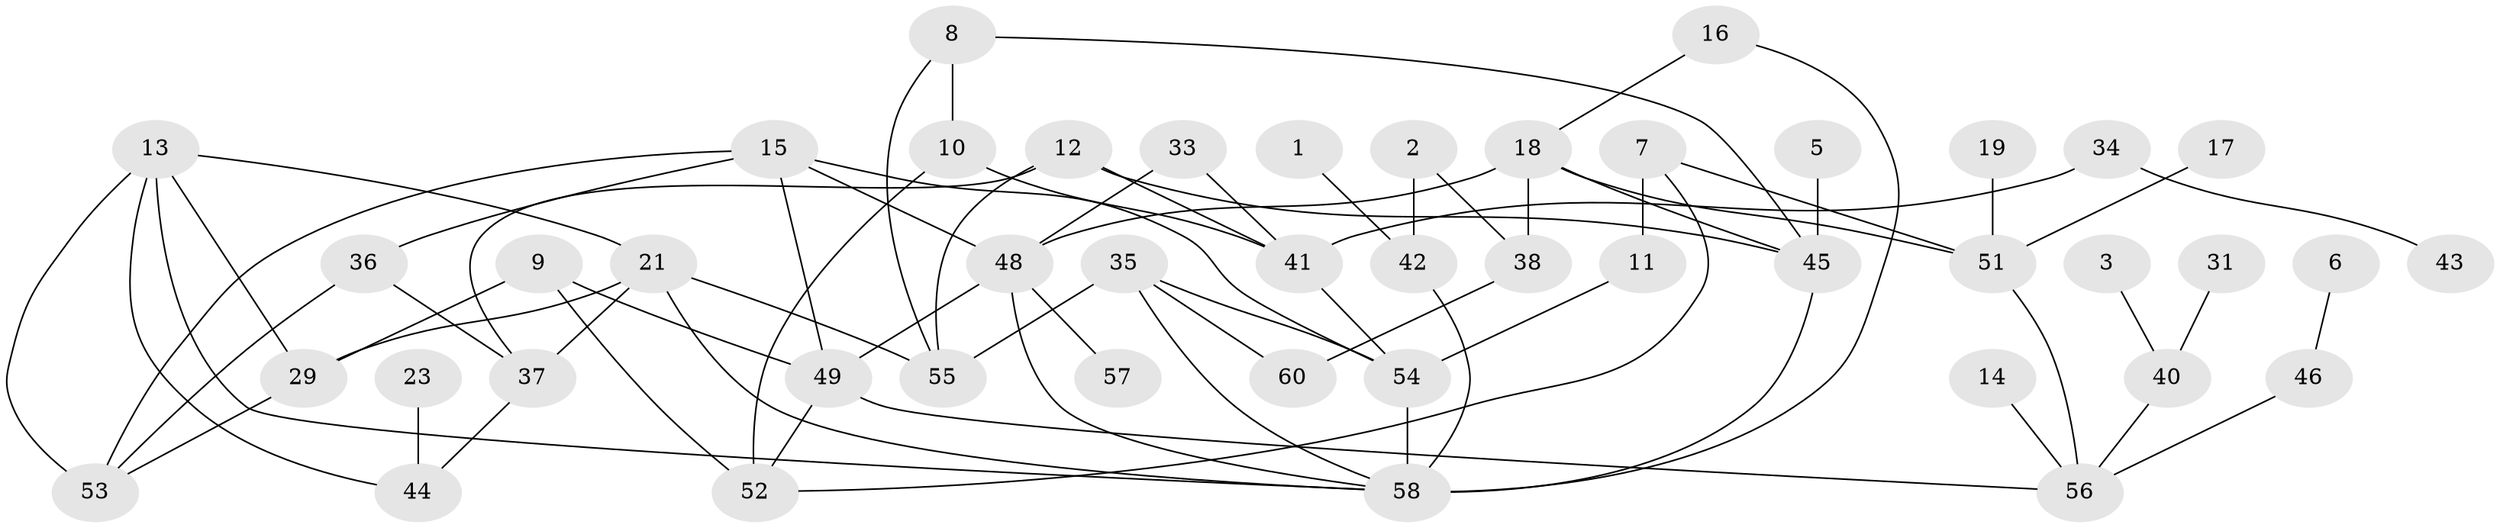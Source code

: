 // original degree distribution, {2: 0.2689075630252101, 5: 0.058823529411764705, 1: 0.226890756302521, 0: 0.08403361344537816, 4: 0.09243697478991597, 3: 0.2689075630252101}
// Generated by graph-tools (version 1.1) at 2025/49/03/09/25 03:49:09]
// undirected, 46 vertices, 72 edges
graph export_dot {
graph [start="1"]
  node [color=gray90,style=filled];
  1;
  2;
  3;
  5;
  6;
  7;
  8;
  9;
  10;
  11;
  12;
  13;
  14;
  15;
  16;
  17;
  18;
  19;
  21;
  23;
  29;
  31;
  33;
  34;
  35;
  36;
  37;
  38;
  40;
  41;
  42;
  43;
  44;
  45;
  46;
  48;
  49;
  51;
  52;
  53;
  54;
  55;
  56;
  57;
  58;
  60;
  1 -- 42 [weight=1.0];
  2 -- 38 [weight=1.0];
  2 -- 42 [weight=1.0];
  3 -- 40 [weight=1.0];
  5 -- 45 [weight=1.0];
  6 -- 46 [weight=1.0];
  7 -- 11 [weight=1.0];
  7 -- 51 [weight=1.0];
  7 -- 52 [weight=1.0];
  8 -- 10 [weight=1.0];
  8 -- 45 [weight=1.0];
  8 -- 55 [weight=1.0];
  9 -- 29 [weight=1.0];
  9 -- 49 [weight=1.0];
  9 -- 52 [weight=1.0];
  10 -- 41 [weight=1.0];
  10 -- 52 [weight=1.0];
  11 -- 54 [weight=1.0];
  12 -- 37 [weight=1.0];
  12 -- 41 [weight=1.0];
  12 -- 45 [weight=1.0];
  12 -- 55 [weight=1.0];
  13 -- 21 [weight=1.0];
  13 -- 29 [weight=1.0];
  13 -- 44 [weight=1.0];
  13 -- 53 [weight=1.0];
  13 -- 58 [weight=1.0];
  14 -- 56 [weight=1.0];
  15 -- 36 [weight=1.0];
  15 -- 48 [weight=1.0];
  15 -- 49 [weight=1.0];
  15 -- 53 [weight=1.0];
  15 -- 54 [weight=1.0];
  16 -- 18 [weight=1.0];
  16 -- 58 [weight=1.0];
  17 -- 51 [weight=1.0];
  18 -- 38 [weight=1.0];
  18 -- 45 [weight=1.0];
  18 -- 48 [weight=1.0];
  18 -- 51 [weight=1.0];
  19 -- 51 [weight=1.0];
  21 -- 29 [weight=1.0];
  21 -- 37 [weight=1.0];
  21 -- 55 [weight=1.0];
  21 -- 58 [weight=1.0];
  23 -- 44 [weight=1.0];
  29 -- 53 [weight=1.0];
  31 -- 40 [weight=1.0];
  33 -- 41 [weight=1.0];
  33 -- 48 [weight=1.0];
  34 -- 41 [weight=1.0];
  34 -- 43 [weight=1.0];
  35 -- 54 [weight=1.0];
  35 -- 55 [weight=1.0];
  35 -- 58 [weight=1.0];
  35 -- 60 [weight=1.0];
  36 -- 37 [weight=1.0];
  36 -- 53 [weight=1.0];
  37 -- 44 [weight=1.0];
  38 -- 60 [weight=1.0];
  40 -- 56 [weight=1.0];
  41 -- 54 [weight=1.0];
  42 -- 58 [weight=1.0];
  45 -- 58 [weight=2.0];
  46 -- 56 [weight=1.0];
  48 -- 49 [weight=1.0];
  48 -- 57 [weight=1.0];
  48 -- 58 [weight=1.0];
  49 -- 52 [weight=1.0];
  49 -- 56 [weight=1.0];
  51 -- 56 [weight=1.0];
  54 -- 58 [weight=2.0];
}
